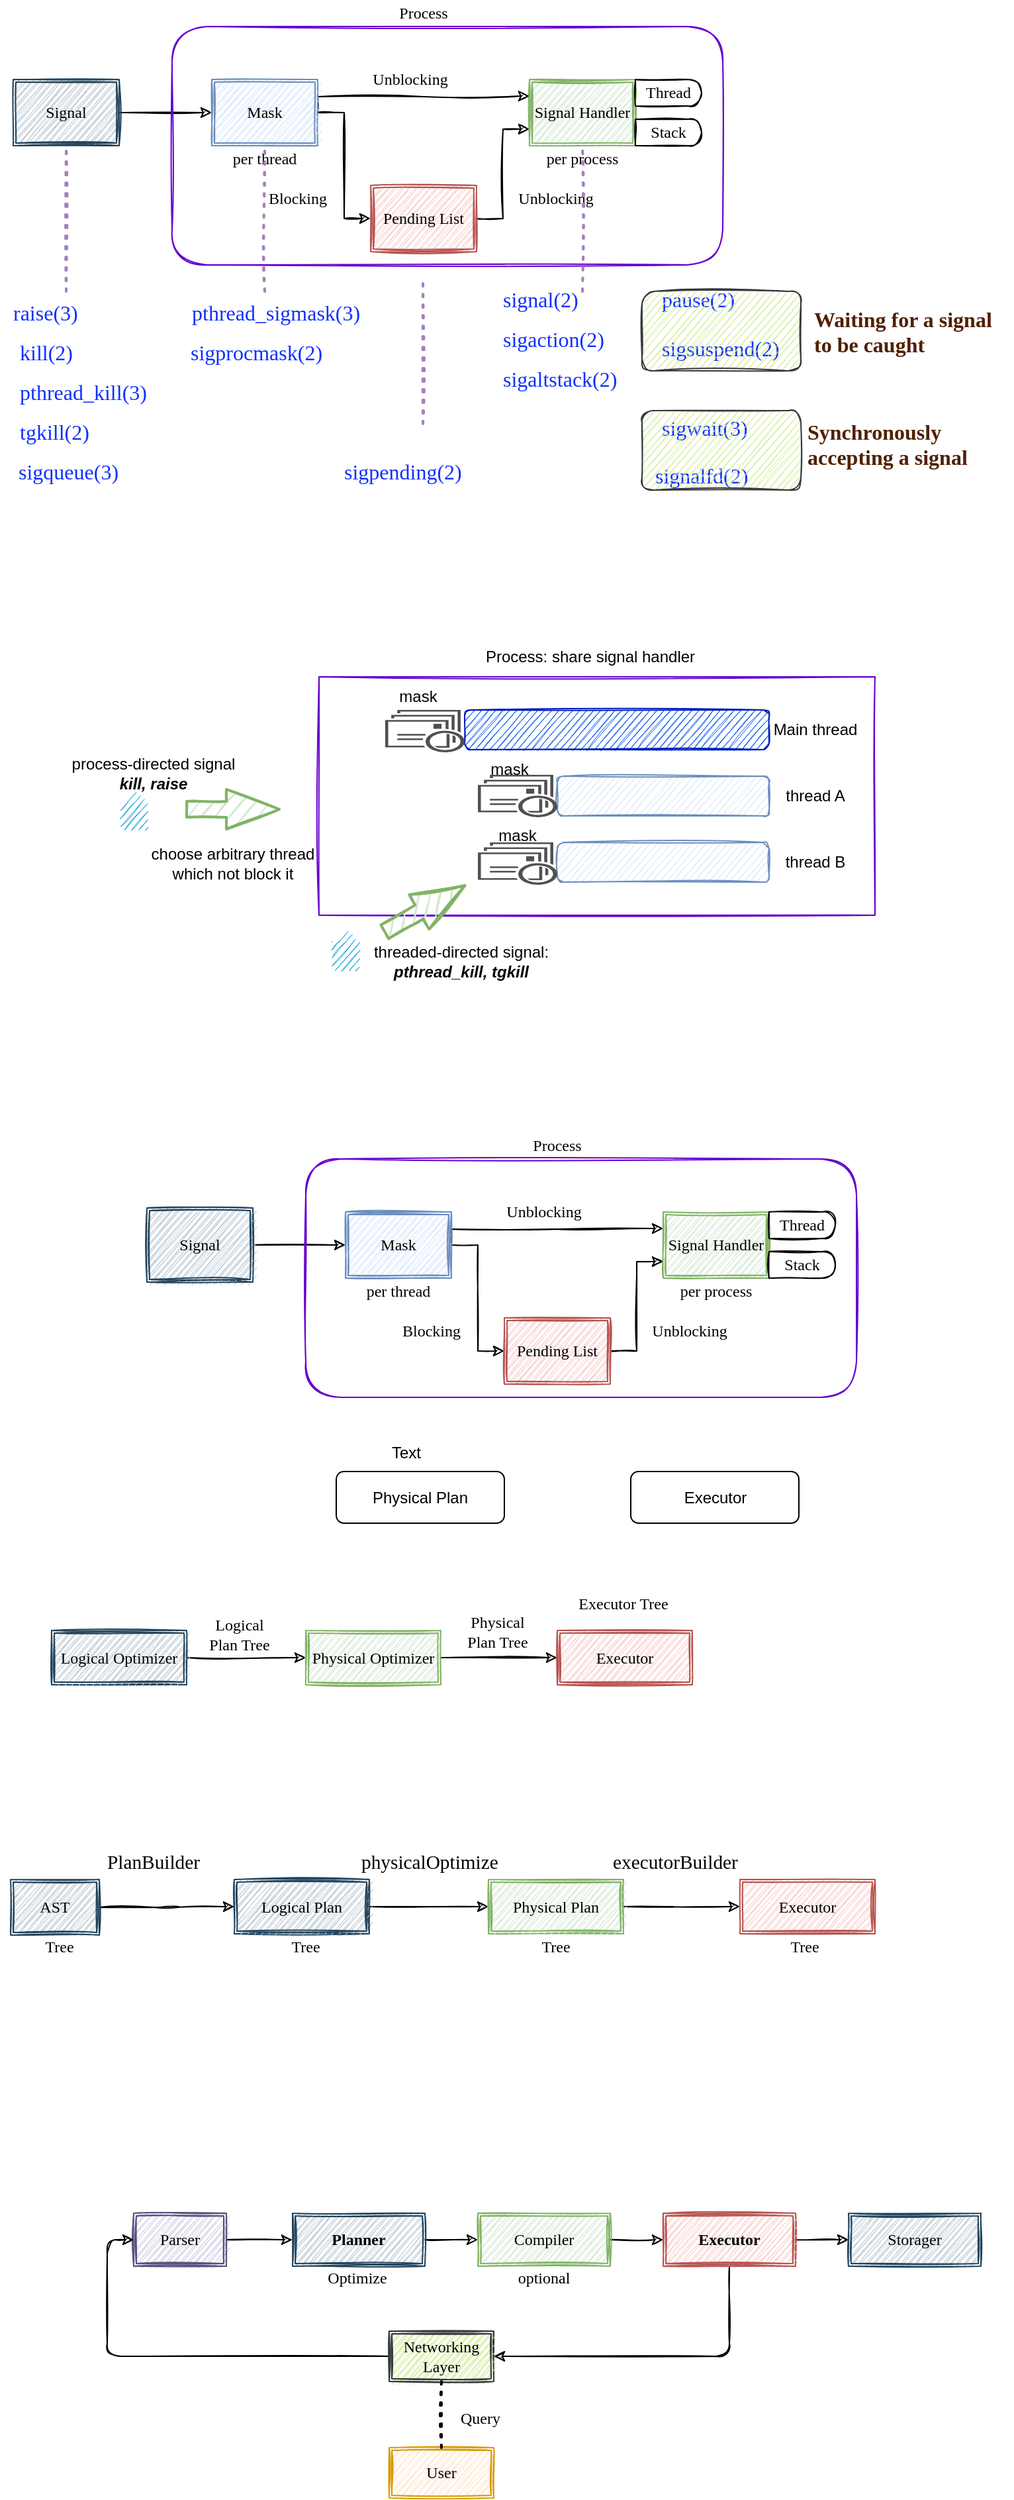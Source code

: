 <mxfile version="20.2.8" type="github">
  <diagram id="zyXJQJYnVBoggkC2p6_N" name="Page-1">
    <mxGraphModel dx="1422" dy="796" grid="0" gridSize="10" guides="1" tooltips="1" connect="1" arrows="1" fold="1" page="1" pageScale="1" pageWidth="827" pageHeight="1169" math="0" shadow="0">
      <root>
        <mxCell id="0" />
        <mxCell id="1" parent="0" />
        <mxCell id="N8hlrI_3hWO4tR8O2XFn-3" value="" style="rounded=0;whiteSpace=wrap;html=1;glass=0;sketch=1;strokeColor=#6600CC;" parent="1" vertex="1">
          <mxGeometry x="270" y="530" width="420" height="180" as="geometry" />
        </mxCell>
        <mxCell id="N8hlrI_3hWO4tR8O2XFn-5" value="" style="rounded=1;whiteSpace=wrap;html=1;glass=0;sketch=1;fillColor=#0050ef;strokeColor=#001DBC;fontColor=#ffffff;" parent="1" vertex="1">
          <mxGeometry x="380" y="555" width="230" height="30" as="geometry" />
        </mxCell>
        <mxCell id="N8hlrI_3hWO4tR8O2XFn-6" value="" style="rounded=1;whiteSpace=wrap;html=1;glass=0;sketch=1;fillColor=#dae8fc;strokeColor=#6c8ebf;" parent="1" vertex="1">
          <mxGeometry x="450" y="605" width="160" height="30" as="geometry" />
        </mxCell>
        <mxCell id="N8hlrI_3hWO4tR8O2XFn-7" value="" style="rounded=1;whiteSpace=wrap;html=1;glass=0;sketch=1;fillColor=#dae8fc;strokeColor=#6c8ebf;" parent="1" vertex="1">
          <mxGeometry x="450" y="655" width="160" height="30" as="geometry" />
        </mxCell>
        <mxCell id="N8hlrI_3hWO4tR8O2XFn-8" value="Process: share signal handler" style="text;html=1;strokeColor=none;fillColor=none;align=center;verticalAlign=middle;whiteSpace=wrap;rounded=0;glass=0;sketch=1;" parent="1" vertex="1">
          <mxGeometry x="390" y="500" width="170" height="30" as="geometry" />
        </mxCell>
        <mxCell id="N8hlrI_3hWO4tR8O2XFn-9" value="Main thread" style="text;html=1;strokeColor=none;fillColor=none;align=center;verticalAlign=middle;whiteSpace=wrap;rounded=0;glass=0;sketch=1;" parent="1" vertex="1">
          <mxGeometry x="610" y="555" width="70" height="30" as="geometry" />
        </mxCell>
        <mxCell id="N8hlrI_3hWO4tR8O2XFn-10" value="thread A" style="text;html=1;strokeColor=none;fillColor=none;align=center;verticalAlign=middle;whiteSpace=wrap;rounded=0;glass=0;sketch=1;" parent="1" vertex="1">
          <mxGeometry x="610" y="605" width="70" height="30" as="geometry" />
        </mxCell>
        <mxCell id="N8hlrI_3hWO4tR8O2XFn-11" value="thread B" style="text;html=1;strokeColor=none;fillColor=none;align=center;verticalAlign=middle;whiteSpace=wrap;rounded=0;glass=0;sketch=1;" parent="1" vertex="1">
          <mxGeometry x="610" y="655" width="70" height="30" as="geometry" />
        </mxCell>
        <mxCell id="N8hlrI_3hWO4tR8O2XFn-15" value="" style="verticalLabelPosition=bottom;verticalAlign=top;html=1;strokeWidth=2;shape=mxgraph.arrows2.arrow;dy=0.6;dx=40;notch=0;rounded=0;glass=0;sketch=1;fillColor=#d5e8d4;strokeColor=#82b366;" parent="1" vertex="1">
          <mxGeometry x="170" y="615" width="70" height="30" as="geometry" />
        </mxCell>
        <mxCell id="N8hlrI_3hWO4tR8O2XFn-16" value="process-directed signal&lt;br&gt;&lt;b&gt;&lt;i&gt;kill, raise&lt;/i&gt;&lt;/b&gt;" style="text;html=1;strokeColor=none;fillColor=none;align=center;verticalAlign=middle;whiteSpace=wrap;rounded=0;glass=0;sketch=1;" parent="1" vertex="1">
          <mxGeometry x="80" y="600" width="130" height="5" as="geometry" />
        </mxCell>
        <mxCell id="N8hlrI_3hWO4tR8O2XFn-17" value="" style="verticalLabelPosition=bottom;verticalAlign=top;html=1;shadow=0;dashed=0;strokeWidth=1;shape=mxgraph.android.text_insertion_point;rounded=0;glass=0;sketch=1;" parent="1" vertex="1">
          <mxGeometry x="120" y="615" width="20" height="30" as="geometry" />
        </mxCell>
        <mxCell id="N8hlrI_3hWO4tR8O2XFn-19" value="" style="sketch=0;pointerEvents=1;shadow=0;dashed=0;html=1;strokeColor=none;fillColor=#505050;labelPosition=center;verticalLabelPosition=bottom;verticalAlign=top;outlineConnect=0;align=center;shape=mxgraph.office.communications.queue_viewer;rounded=0;glass=0;" parent="1" vertex="1">
          <mxGeometry x="320" y="555" width="60" height="32" as="geometry" />
        </mxCell>
        <mxCell id="N8hlrI_3hWO4tR8O2XFn-20" value="" style="sketch=0;pointerEvents=1;shadow=0;dashed=0;html=1;strokeColor=none;fillColor=#505050;labelPosition=center;verticalLabelPosition=bottom;verticalAlign=top;outlineConnect=0;align=center;shape=mxgraph.office.communications.queue_viewer;rounded=0;glass=0;" parent="1" vertex="1">
          <mxGeometry x="390" y="604" width="60" height="32" as="geometry" />
        </mxCell>
        <mxCell id="N8hlrI_3hWO4tR8O2XFn-21" value="" style="sketch=0;pointerEvents=1;shadow=0;dashed=0;html=1;strokeColor=none;fillColor=#505050;labelPosition=center;verticalLabelPosition=bottom;verticalAlign=top;outlineConnect=0;align=center;shape=mxgraph.office.communications.queue_viewer;rounded=0;glass=0;" parent="1" vertex="1">
          <mxGeometry x="390" y="655" width="60" height="32" as="geometry" />
        </mxCell>
        <mxCell id="N8hlrI_3hWO4tR8O2XFn-22" value="mask" style="text;html=1;strokeColor=none;fillColor=none;align=center;verticalAlign=middle;whiteSpace=wrap;rounded=0;glass=0;sketch=1;" parent="1" vertex="1">
          <mxGeometry x="315" y="530" width="60" height="30" as="geometry" />
        </mxCell>
        <mxCell id="N8hlrI_3hWO4tR8O2XFn-23" value="" style="verticalLabelPosition=bottom;verticalAlign=top;html=1;shadow=0;dashed=0;strokeWidth=1;shape=mxgraph.android.text_insertion_point;rounded=0;glass=0;sketch=1;" parent="1" vertex="1">
          <mxGeometry x="280" y="720" width="20" height="30" as="geometry" />
        </mxCell>
        <mxCell id="N8hlrI_3hWO4tR8O2XFn-24" value="" style="verticalLabelPosition=bottom;verticalAlign=top;html=1;strokeWidth=2;shape=mxgraph.arrows2.arrow;dy=0.6;dx=40;notch=0;rounded=0;glass=0;sketch=1;rotation=-30;fillColor=#d5e8d4;strokeColor=#82b366;" parent="1" vertex="1">
          <mxGeometry x="315" y="690" width="70" height="30" as="geometry" />
        </mxCell>
        <mxCell id="N8hlrI_3hWO4tR8O2XFn-25" value="threaded-directed signal: &lt;b&gt;&lt;i&gt;pthread_kill, tgkill&lt;/i&gt;&lt;/b&gt;" style="text;html=1;strokeColor=none;fillColor=none;align=center;verticalAlign=middle;whiteSpace=wrap;rounded=0;glass=0;sketch=1;" parent="1" vertex="1">
          <mxGeometry x="300" y="740" width="155" height="10" as="geometry" />
        </mxCell>
        <mxCell id="N8hlrI_3hWO4tR8O2XFn-26" value="choose arbitrary thread which not block it" style="text;html=1;strokeColor=none;fillColor=none;align=center;verticalAlign=middle;whiteSpace=wrap;rounded=0;glass=0;sketch=1;" parent="1" vertex="1">
          <mxGeometry x="130" y="668.5" width="150" height="5" as="geometry" />
        </mxCell>
        <mxCell id="N8hlrI_3hWO4tR8O2XFn-35" style="edgeStyle=orthogonalEdgeStyle;rounded=0;orthogonalLoop=1;jettySize=auto;html=1;exitX=1;exitY=0.5;exitDx=0;exitDy=0;entryX=0;entryY=0.5;entryDx=0;entryDy=0;sketch=1;fontFamily=Comic Sans MS;" parent="1" source="N8hlrI_3hWO4tR8O2XFn-29" target="N8hlrI_3hWO4tR8O2XFn-31" edge="1">
          <mxGeometry relative="1" as="geometry" />
        </mxCell>
        <mxCell id="N8hlrI_3hWO4tR8O2XFn-29" value="&lt;font&gt;Signal&lt;/font&gt;" style="shape=ext;double=1;rounded=0;whiteSpace=wrap;html=1;glass=0;sketch=1;fontFamily=Comic Sans MS;fillColor=#bac8d3;strokeColor=#23445d;" parent="1" vertex="1">
          <mxGeometry x="39" y="79" width="80" height="50" as="geometry" />
        </mxCell>
        <mxCell id="N8hlrI_3hWO4tR8O2XFn-30" value="Signal Handler" style="shape=ext;double=1;rounded=0;whiteSpace=wrap;html=1;glass=0;sketch=1;fillColor=#d5e8d4;strokeColor=#82b366;fontFamily=Comic Sans MS;" parent="1" vertex="1">
          <mxGeometry x="429" y="79" width="80" height="50" as="geometry" />
        </mxCell>
        <mxCell id="N8hlrI_3hWO4tR8O2XFn-36" style="edgeStyle=orthogonalEdgeStyle;rounded=0;orthogonalLoop=1;jettySize=auto;html=1;exitX=1;exitY=0.5;exitDx=0;exitDy=0;entryX=0;entryY=0.5;entryDx=0;entryDy=0;sketch=1;fontFamily=Comic Sans MS;" parent="1" source="N8hlrI_3hWO4tR8O2XFn-31" target="N8hlrI_3hWO4tR8O2XFn-32" edge="1">
          <mxGeometry relative="1" as="geometry" />
        </mxCell>
        <mxCell id="N8hlrI_3hWO4tR8O2XFn-38" style="edgeStyle=orthogonalEdgeStyle;rounded=0;orthogonalLoop=1;jettySize=auto;html=1;exitX=1;exitY=0.5;exitDx=0;exitDy=0;entryX=0;entryY=0.25;entryDx=0;entryDy=0;sketch=1;fontFamily=Comic Sans MS;" parent="1" source="N8hlrI_3hWO4tR8O2XFn-31" target="N8hlrI_3hWO4tR8O2XFn-30" edge="1">
          <mxGeometry relative="1" as="geometry">
            <Array as="points">
              <mxPoint x="269" y="92" />
              <mxPoint x="349" y="92" />
            </Array>
          </mxGeometry>
        </mxCell>
        <mxCell id="N8hlrI_3hWO4tR8O2XFn-31" value="Mask" style="shape=ext;double=1;rounded=0;whiteSpace=wrap;html=1;glass=0;sketch=1;fillColor=#dae8fc;strokeColor=#6c8ebf;fontFamily=Comic Sans MS;" parent="1" vertex="1">
          <mxGeometry x="189" y="79" width="80" height="50" as="geometry" />
        </mxCell>
        <mxCell id="N8hlrI_3hWO4tR8O2XFn-37" style="edgeStyle=orthogonalEdgeStyle;rounded=0;orthogonalLoop=1;jettySize=auto;html=1;exitX=1;exitY=0.5;exitDx=0;exitDy=0;entryX=0;entryY=0.75;entryDx=0;entryDy=0;sketch=1;fontFamily=Comic Sans MS;" parent="1" source="N8hlrI_3hWO4tR8O2XFn-32" target="N8hlrI_3hWO4tR8O2XFn-30" edge="1">
          <mxGeometry relative="1" as="geometry" />
        </mxCell>
        <mxCell id="N8hlrI_3hWO4tR8O2XFn-32" value="Pending List" style="shape=ext;double=1;rounded=0;whiteSpace=wrap;html=1;glass=0;sketch=1;fillColor=#f8cecc;strokeColor=#b85450;fontFamily=Comic Sans MS;" parent="1" vertex="1">
          <mxGeometry x="309" y="159" width="80" height="50" as="geometry" />
        </mxCell>
        <mxCell id="N8hlrI_3hWO4tR8O2XFn-33" value="Thread" style="shape=delay;whiteSpace=wrap;html=1;rounded=0;glass=0;sketch=1;fontFamily=Comic Sans MS;" parent="1" vertex="1">
          <mxGeometry x="509" y="79" width="50" height="20" as="geometry" />
        </mxCell>
        <mxCell id="N8hlrI_3hWO4tR8O2XFn-34" value="Stack" style="shape=delay;whiteSpace=wrap;html=1;rounded=0;glass=0;sketch=1;fontFamily=Comic Sans MS;" parent="1" vertex="1">
          <mxGeometry x="509" y="109" width="50" height="20" as="geometry" />
        </mxCell>
        <UserObject label="per thread" placeholders="1" name="Variable" id="N8hlrI_3hWO4tR8O2XFn-40">
          <mxCell style="text;html=1;strokeColor=none;fillColor=none;align=center;verticalAlign=middle;whiteSpace=wrap;overflow=hidden;rounded=0;glass=0;sketch=1;fontFamily=Comic Sans MS;" parent="1" vertex="1">
            <mxGeometry x="189" y="129" width="80" height="20" as="geometry" />
          </mxCell>
        </UserObject>
        <UserObject label="per process" placeholders="1" name="Variable" id="N8hlrI_3hWO4tR8O2XFn-41">
          <mxCell style="text;html=1;strokeColor=none;fillColor=none;align=center;verticalAlign=middle;whiteSpace=wrap;overflow=hidden;rounded=0;glass=0;sketch=1;fontFamily=Comic Sans MS;" parent="1" vertex="1">
            <mxGeometry x="429" y="129" width="80" height="20" as="geometry" />
          </mxCell>
        </UserObject>
        <mxCell id="N8hlrI_3hWO4tR8O2XFn-43" value="mask" style="text;html=1;strokeColor=none;fillColor=none;align=center;verticalAlign=middle;whiteSpace=wrap;rounded=0;glass=0;sketch=1;" parent="1" vertex="1">
          <mxGeometry x="384" y="585" width="60" height="30" as="geometry" />
        </mxCell>
        <mxCell id="N8hlrI_3hWO4tR8O2XFn-44" value="mask" style="text;html=1;strokeColor=none;fillColor=none;align=center;verticalAlign=middle;whiteSpace=wrap;rounded=0;glass=0;sketch=1;" parent="1" vertex="1">
          <mxGeometry x="390" y="635" width="60" height="30" as="geometry" />
        </mxCell>
        <mxCell id="N8hlrI_3hWO4tR8O2XFn-48" value="" style="rounded=1;whiteSpace=wrap;html=1;glass=0;sketch=1;fillColor=none;strokeColor=#6600CC;fontFamily=Comic Sans MS;" parent="1" vertex="1">
          <mxGeometry x="159" y="39" width="416" height="180" as="geometry" />
        </mxCell>
        <UserObject label="Unblocking" placeholders="1" name="Variable" id="N8hlrI_3hWO4tR8O2XFn-45">
          <mxCell style="text;html=1;strokeColor=none;fillColor=none;align=center;verticalAlign=middle;whiteSpace=wrap;overflow=hidden;rounded=0;glass=0;sketch=1;fontFamily=Comic Sans MS;" parent="1" vertex="1">
            <mxGeometry x="299" y="69" width="80" height="20" as="geometry" />
          </mxCell>
        </UserObject>
        <UserObject label="Unblocking" placeholders="1" name="Variable" id="N8hlrI_3hWO4tR8O2XFn-46">
          <mxCell style="text;html=1;strokeColor=none;fillColor=none;align=center;verticalAlign=middle;whiteSpace=wrap;overflow=hidden;rounded=0;glass=0;sketch=1;fontFamily=Comic Sans MS;" parent="1" vertex="1">
            <mxGeometry x="409" y="159" width="80" height="20" as="geometry" />
          </mxCell>
        </UserObject>
        <UserObject label="Blocking" placeholders="1" name="Variable" id="N8hlrI_3hWO4tR8O2XFn-47">
          <mxCell style="text;html=1;strokeColor=none;fillColor=none;align=center;verticalAlign=middle;whiteSpace=wrap;overflow=hidden;rounded=0;glass=0;sketch=1;fontFamily=Comic Sans MS;" parent="1" vertex="1">
            <mxGeometry x="214" y="159" width="80" height="20" as="geometry" />
          </mxCell>
        </UserObject>
        <UserObject label="Process" placeholders="1" name="Variable" id="N8hlrI_3hWO4tR8O2XFn-50">
          <mxCell style="text;html=1;strokeColor=none;fillColor=none;align=center;verticalAlign=middle;whiteSpace=wrap;overflow=hidden;rounded=0;glass=0;sketch=1;fontFamily=Comic Sans MS;" parent="1" vertex="1">
            <mxGeometry x="309" y="19" width="80" height="20" as="geometry" />
          </mxCell>
        </UserObject>
        <mxCell id="N8hlrI_3hWO4tR8O2XFn-87" value="&lt;div style=&quot;margin-left: 8px; color: rgb(24, 24, 24); font-size: 16px; font-style: normal; font-weight: 400; letter-spacing: normal; text-indent: 0px; text-transform: none; word-spacing: 0px;&quot;&gt;&lt;a href=&quot;https://man7.org/linux/man-pages/man3/raise.3.html&quot; style=&quot;color: rgb(16 , 48 , 255) ; text-decoration: none&quot;&gt;raise(3)&lt;/a&gt;&lt;/div&gt;" style="text;whiteSpace=wrap;html=1;fontFamily=Comic Sans MS;" parent="1" vertex="1">
          <mxGeometry x="29" y="239" width="100" height="60" as="geometry" />
        </mxCell>
        <mxCell id="N8hlrI_3hWO4tR8O2XFn-88" value="&lt;div style=&quot;margin-left: 8px; color: rgb(24, 24, 24); font-size: 16px; font-style: normal; font-weight: 400; letter-spacing: normal; text-indent: 0px; text-transform: none; word-spacing: 0px;&quot;&gt;&lt;a href=&quot;https://man7.org/linux/man-pages/man2/kill.2.html&quot; style=&quot;color: rgb(16 , 48 , 255) ; text-decoration: none&quot;&gt;kill(2)&lt;/a&gt;&lt;/div&gt;" style="text;whiteSpace=wrap;html=1;fontFamily=Comic Sans MS;" parent="1" vertex="1">
          <mxGeometry x="34" y="269" width="100" height="60" as="geometry" />
        </mxCell>
        <mxCell id="N8hlrI_3hWO4tR8O2XFn-89" value="&lt;div style=&quot;margin-left: 8px; color: rgb(24, 24, 24); font-size: 16px; font-style: normal; font-weight: 400; letter-spacing: normal; text-indent: 0px; text-transform: none; word-spacing: 0px;&quot;&gt; &lt;a href=&quot;https://man7.org/linux/man-pages/man3/pthread_kill.3.html&quot; style=&quot;color: rgb(16 , 48 , 255) ; text-decoration: none&quot;&gt;pthread_kill(3)&lt;/a&gt;&lt;/div&gt;" style="text;whiteSpace=wrap;html=1;fontFamily=Comic Sans MS;" parent="1" vertex="1">
          <mxGeometry x="34" y="299" width="170" height="60" as="geometry" />
        </mxCell>
        <mxCell id="N8hlrI_3hWO4tR8O2XFn-90" value="&lt;div style=&quot;margin-left: 8px; color: rgb(24, 24, 24); font-size: 16px; font-style: normal; font-weight: 400; letter-spacing: normal; text-indent: 0px; text-transform: none; word-spacing: 0px;&quot;&gt;&lt;a href=&quot;https://man7.org/linux/man-pages/man3/sigqueue.3.html&quot; style=&quot;color: rgb(16 , 48 , 255) ; text-decoration: none&quot;&gt;sigqueue(3)&lt;/a&gt;&lt;/div&gt;" style="text;whiteSpace=wrap;html=1;fontFamily=Comic Sans MS;" parent="1" vertex="1">
          <mxGeometry x="33" y="359" width="130" height="60" as="geometry" />
        </mxCell>
        <mxCell id="N8hlrI_3hWO4tR8O2XFn-91" value="&lt;div style=&quot;margin-left: 8px; color: rgb(24, 24, 24); font-size: 16px; font-style: normal; font-weight: 400; letter-spacing: normal; text-indent: 0px; text-transform: none; word-spacing: 0px;&quot;&gt;&lt;a href=&quot;https://man7.org/linux/man-pages/man2/tgkill.2.html&quot; style=&quot;color: rgb(16 , 48 , 255) ; text-decoration: none&quot;&gt;tgkill(2)&lt;/a&gt;&lt;/div&gt;" style="text;whiteSpace=wrap;html=1;fontFamily=Comic Sans MS;" parent="1" vertex="1">
          <mxGeometry x="34" y="329" width="110" height="60" as="geometry" />
        </mxCell>
        <mxCell id="N8hlrI_3hWO4tR8O2XFn-92" value="&lt;div style=&quot;margin-left: 8px; color: rgb(24, 24, 24); font-size: 16px; font-style: normal; font-weight: 400; letter-spacing: normal; text-indent: 0px; text-transform: none; word-spacing: 0px;&quot;&gt; &lt;a href=&quot;https://man7.org/linux/man-pages/man3/pthread_sigmask.3.html&quot; style=&quot;color: rgb(16 , 48 , 255) ; text-decoration: none&quot;&gt;pthread_sigmask(3)&lt;/a&gt;&lt;/div&gt;" style="text;whiteSpace=wrap;html=1;fontFamily=Comic Sans MS;" parent="1" vertex="1">
          <mxGeometry x="164" y="239" width="200" height="60" as="geometry" />
        </mxCell>
        <mxCell id="N8hlrI_3hWO4tR8O2XFn-93" value="&lt;div style=&quot;margin-left: 8px; color: rgb(24, 24, 24); font-size: 16px; font-style: normal; font-weight: 400; letter-spacing: normal; text-indent: 0px; text-transform: none; word-spacing: 0px;&quot;&gt;&lt;a href=&quot;https://man7.org/linux/man-pages/man2/sigprocmask.2.html&quot; style=&quot;color: rgb(16 , 48 , 255) ; text-decoration: none&quot;&gt;sigprocmask(2)&lt;/a&gt;&lt;/div&gt;" style="text;whiteSpace=wrap;html=1;fontFamily=Comic Sans MS;" parent="1" vertex="1">
          <mxGeometry x="163" y="269" width="160" height="60" as="geometry" />
        </mxCell>
        <mxCell id="N8hlrI_3hWO4tR8O2XFn-94" value="&lt;div style=&quot;margin-left: 8px; color: rgb(24, 24, 24); font-size: 16px; font-style: normal; font-weight: 400; letter-spacing: normal; text-indent: 0px; text-transform: none; word-spacing: 0px;&quot;&gt;&lt;a href=&quot;https://man7.org/linux/man-pages/man2/sigpending.2.html&quot; style=&quot;color: rgb(16 , 48 , 255) ; text-decoration: none&quot;&gt;sigpending(2)&lt;/a&gt;&lt;/div&gt;" style="text;whiteSpace=wrap;html=1;fontFamily=Comic Sans MS;" parent="1" vertex="1">
          <mxGeometry x="279" y="359" width="150" height="60" as="geometry" />
        </mxCell>
        <mxCell id="N8hlrI_3hWO4tR8O2XFn-95" value="&lt;div style=&quot;margin-left: 8px; color: rgb(24, 24, 24); font-size: 16px; font-style: normal; font-weight: 400; letter-spacing: normal; text-indent: 0px; text-transform: none; word-spacing: 0px;&quot;&gt;&lt;a href=&quot;https://man7.org/linux/man-pages/man2/sigaltstack.2.html&quot; style=&quot;color: rgb(16 , 48 , 255) ; text-decoration: none&quot;&gt;sigaltstack(2)&lt;/a&gt;&lt;/div&gt;" style="text;whiteSpace=wrap;html=1;fontFamily=Comic Sans MS;" parent="1" vertex="1">
          <mxGeometry x="399" y="289" width="160" height="60" as="geometry" />
        </mxCell>
        <mxCell id="N8hlrI_3hWO4tR8O2XFn-96" value="&lt;div style=&quot;margin-left: 8px; color: rgb(24, 24, 24); font-size: 16px; font-style: normal; font-weight: 400; letter-spacing: normal; text-indent: 0px; text-transform: none; word-spacing: 0px;&quot;&gt;&lt;a href=&quot;https://man7.org/linux/man-pages/man2/sigaction.2.html&quot; style=&quot;color: rgb(16 , 48 , 255) ; text-decoration: none&quot;&gt;sigaction(2)&lt;/a&gt;&lt;/div&gt;" style="text;whiteSpace=wrap;html=1;fontFamily=Comic Sans MS;" parent="1" vertex="1">
          <mxGeometry x="399" y="259" width="140" height="60" as="geometry" />
        </mxCell>
        <mxCell id="N8hlrI_3hWO4tR8O2XFn-97" value="&lt;div style=&quot;margin-left: 8px; color: rgb(24, 24, 24); font-size: 16px; font-style: normal; font-weight: 400; letter-spacing: normal; text-indent: 0px; text-transform: none; word-spacing: 0px;&quot;&gt;&lt;a href=&quot;https://man7.org/linux/man-pages/man2/signal.2.html&quot; style=&quot;color: rgb(16 , 48 , 255) ; text-decoration: none&quot;&gt;signal(2)&lt;/a&gt;&lt;/div&gt;" style="text;whiteSpace=wrap;html=1;fontFamily=Comic Sans MS;" parent="1" vertex="1">
          <mxGeometry x="399" y="229" width="110" height="60" as="geometry" />
        </mxCell>
        <mxCell id="N8hlrI_3hWO4tR8O2XFn-100" value="&lt;div style=&quot;margin-left: 8px; color: rgb(24, 24, 24); font-size: 16px; font-style: normal; font-weight: 400; letter-spacing: normal; text-indent: 0px; text-transform: none; word-spacing: 0px;&quot;&gt;&lt;a href=&quot;https://man7.org/linux/man-pages/man2/pause.2.html&quot; style=&quot;color: rgb(16 , 48 , 255) ; text-decoration: none&quot;&gt;pause(2)&lt;/a&gt;&lt;/div&gt;" style="text;whiteSpace=wrap;html=1;fontFamily=Comic Sans MS;align=left;" parent="1" vertex="1">
          <mxGeometry x="519" y="229" width="100" height="60" as="geometry" />
        </mxCell>
        <mxCell id="N8hlrI_3hWO4tR8O2XFn-101" value="&lt;div style=&quot;margin-left: 8px; color: rgb(24, 24, 24); font-size: 16px; font-style: normal; font-weight: 400; letter-spacing: normal; text-indent: 0px; text-transform: none; word-spacing: 0px;&quot;&gt;&lt;a href=&quot;https://man7.org/linux/man-pages/man2/sigsuspend.2.html&quot; style=&quot;color: rgb(16 , 48 , 255) ; text-decoration: none&quot;&gt;sigsuspend(2)&lt;/a&gt;&lt;/div&gt;" style="text;whiteSpace=wrap;html=1;fontFamily=Comic Sans MS;align=left;" parent="1" vertex="1">
          <mxGeometry x="519" y="266" width="150" height="60" as="geometry" />
        </mxCell>
        <mxCell id="N8hlrI_3hWO4tR8O2XFn-102" value="&lt;div style=&quot;margin-left: 8px; color: rgb(24, 24, 24); font-size: 16px; font-style: normal; font-weight: 400; letter-spacing: normal; text-indent: 0px; text-transform: none; word-spacing: 0px;&quot;&gt;&lt;a href=&quot;https://man7.org/linux/man-pages/man3/sigwait.3.html&quot; style=&quot;color: rgb(16 , 48 , 255) ; text-decoration: none&quot;&gt;sigwait(3)&lt;/a&gt;&lt;/div&gt;" style="text;whiteSpace=wrap;html=1;fontFamily=Comic Sans MS;align=left;" parent="1" vertex="1">
          <mxGeometry x="519" y="326" width="120" height="60" as="geometry" />
        </mxCell>
        <mxCell id="N8hlrI_3hWO4tR8O2XFn-103" value="&lt;div style=&quot;margin-left: 8px; color: rgb(24, 24, 24); font-size: 16px; font-style: normal; font-weight: 400; letter-spacing: normal; text-indent: 0px; text-transform: none; word-spacing: 0px;&quot;&gt;&lt;a href=&quot;https://man7.org/linux/man-pages/man2/signalfd.2.html&quot; style=&quot;color: rgb(16 , 48 , 255) ; text-decoration: none&quot;&gt;signalfd(2)&lt;/a&gt;&lt;/div&gt;" style="text;whiteSpace=wrap;html=1;fontFamily=Comic Sans MS;align=left;" parent="1" vertex="1">
          <mxGeometry x="514" y="362" width="130" height="60" as="geometry" />
        </mxCell>
        <mxCell id="N8hlrI_3hWO4tR8O2XFn-104" value="" style="rounded=1;whiteSpace=wrap;html=1;glass=0;sketch=1;fontFamily=Comic Sans MS;strokeColor=#36393d;fillColor=#cdeb8b;shadow=0;" parent="1" vertex="1">
          <mxGeometry x="514" y="329" width="120" height="60" as="geometry" />
        </mxCell>
        <mxCell id="N8hlrI_3hWO4tR8O2XFn-105" value="&lt;div style=&quot;margin-left: 8px; color: rgb(24, 24, 24); font-size: 16px; font-style: normal; font-weight: 400; letter-spacing: normal; text-indent: 0px; text-transform: none; word-spacing: 0px;&quot;&gt; &lt;b style=&quot;color: rgb(80 , 32 , 0)&quot;&gt;Synchronously accepting a signal&lt;/b&gt;&lt;/div&gt;" style="text;whiteSpace=wrap;html=1;fontFamily=Comic Sans MS;" parent="1" vertex="1">
          <mxGeometry x="629" y="329" width="160" height="33" as="geometry" />
        </mxCell>
        <mxCell id="N8hlrI_3hWO4tR8O2XFn-106" value="" style="rounded=1;whiteSpace=wrap;html=1;glass=0;sketch=1;fontFamily=Comic Sans MS;strokeColor=#36393d;fillColor=#cdeb8b;shadow=0;" parent="1" vertex="1">
          <mxGeometry x="514" y="239" width="120" height="60" as="geometry" />
        </mxCell>
        <mxCell id="N8hlrI_3hWO4tR8O2XFn-107" value="&lt;div style=&quot;margin-left: 8px; color: rgb(24, 24, 24); font-size: 16px; font-style: normal; font-weight: 400; letter-spacing: normal; text-indent: 0px; text-transform: none; word-spacing: 0px;&quot;&gt;&lt;b style=&quot;color: rgb(80 , 32 , 0)&quot;&gt;Waiting for a signal to be caught&lt;/b&gt;&lt;/div&gt;" style="text;whiteSpace=wrap;html=1;fontFamily=Comic Sans MS;" parent="1" vertex="1">
          <mxGeometry x="634" y="244" width="160" height="50" as="geometry" />
        </mxCell>
        <mxCell id="N8hlrI_3hWO4tR8O2XFn-108" style="edgeStyle=orthogonalEdgeStyle;rounded=0;sketch=1;orthogonalLoop=1;jettySize=auto;html=1;exitX=0.5;exitY=1;exitDx=0;exitDy=0;fontFamily=Comic Sans MS;" parent="1" source="N8hlrI_3hWO4tR8O2XFn-105" target="N8hlrI_3hWO4tR8O2XFn-105" edge="1">
          <mxGeometry relative="1" as="geometry" />
        </mxCell>
        <mxCell id="N8hlrI_3hWO4tR8O2XFn-109" value="" style="endArrow=none;dashed=1;html=1;dashPattern=1 3;strokeWidth=2;rounded=0;sketch=1;fontFamily=Comic Sans MS;entryX=0.5;entryY=1;entryDx=0;entryDy=0;exitX=0.5;exitY=0;exitDx=0;exitDy=0;fontColor=#0000FF;fillColor=#ffff88;strokeColor=#A680B8;" parent="1" source="N8hlrI_3hWO4tR8O2XFn-87" target="N8hlrI_3hWO4tR8O2XFn-29" edge="1">
          <mxGeometry width="50" height="50" relative="1" as="geometry">
            <mxPoint x="-11" y="259" as="sourcePoint" />
            <mxPoint x="39" y="209" as="targetPoint" />
          </mxGeometry>
        </mxCell>
        <mxCell id="N8hlrI_3hWO4tR8O2XFn-110" value="" style="endArrow=none;dashed=1;html=1;dashPattern=1 3;strokeWidth=2;rounded=0;sketch=1;fontFamily=Comic Sans MS;entryX=0.5;entryY=1;entryDx=0;entryDy=0;exitX=0.5;exitY=0;exitDx=0;exitDy=0;strokeColor=#A680B8;fontColor=#0000FF;fillColor=#ffff88;" parent="1" edge="1">
          <mxGeometry width="50" height="50" relative="1" as="geometry">
            <mxPoint x="229" y="239" as="sourcePoint" />
            <mxPoint x="229" y="129" as="targetPoint" />
          </mxGeometry>
        </mxCell>
        <mxCell id="N8hlrI_3hWO4tR8O2XFn-111" value="" style="endArrow=none;dashed=1;html=1;dashPattern=1 3;strokeWidth=2;rounded=0;sketch=1;fontFamily=Comic Sans MS;entryX=0.5;entryY=1;entryDx=0;entryDy=0;exitX=0.5;exitY=0;exitDx=0;exitDy=0;strokeColor=#A680B8;fontColor=#0000FF;fillColor=#ffff88;" parent="1" edge="1">
          <mxGeometry width="50" height="50" relative="1" as="geometry">
            <mxPoint x="348.5" y="339" as="sourcePoint" />
            <mxPoint x="348.5" y="229" as="targetPoint" />
          </mxGeometry>
        </mxCell>
        <mxCell id="N8hlrI_3hWO4tR8O2XFn-112" value="" style="endArrow=none;dashed=1;html=1;dashPattern=1 3;strokeWidth=2;rounded=0;sketch=1;fontFamily=Comic Sans MS;entryX=0.5;entryY=1;entryDx=0;entryDy=0;exitX=0.5;exitY=0;exitDx=0;exitDy=0;strokeColor=#A680B8;fontColor=#0000FF;fillColor=#ffff88;" parent="1" edge="1">
          <mxGeometry width="50" height="50" relative="1" as="geometry">
            <mxPoint x="469" y="239" as="sourcePoint" />
            <mxPoint x="469" y="129" as="targetPoint" />
          </mxGeometry>
        </mxCell>
        <mxCell id="0nDTwUh8IDCDTMbu1GWb-1" style="edgeStyle=orthogonalEdgeStyle;rounded=0;orthogonalLoop=1;jettySize=auto;html=1;exitX=1;exitY=0.5;exitDx=0;exitDy=0;entryX=0;entryY=0.5;entryDx=0;entryDy=0;sketch=1;fontFamily=Comic Sans MS;" parent="1" source="0nDTwUh8IDCDTMbu1GWb-2" target="0nDTwUh8IDCDTMbu1GWb-6" edge="1">
          <mxGeometry relative="1" as="geometry" />
        </mxCell>
        <mxCell id="0nDTwUh8IDCDTMbu1GWb-2" value="&lt;font&gt;Signal&lt;/font&gt;" style="shape=ext;double=1;rounded=0;whiteSpace=wrap;html=1;glass=0;sketch=1;fontFamily=Comic Sans MS;fillColor=#bac8d3;strokeColor=#23445d;" parent="1" vertex="1">
          <mxGeometry x="140" y="931" width="80" height="56" as="geometry" />
        </mxCell>
        <mxCell id="0nDTwUh8IDCDTMbu1GWb-3" value="Signal Handler" style="shape=ext;double=1;rounded=0;whiteSpace=wrap;html=1;glass=0;sketch=1;fillColor=#d5e8d4;strokeColor=#82b366;fontFamily=Comic Sans MS;" parent="1" vertex="1">
          <mxGeometry x="530" y="934" width="80" height="50" as="geometry" />
        </mxCell>
        <mxCell id="0nDTwUh8IDCDTMbu1GWb-4" style="edgeStyle=orthogonalEdgeStyle;rounded=0;orthogonalLoop=1;jettySize=auto;html=1;exitX=1;exitY=0.5;exitDx=0;exitDy=0;entryX=0;entryY=0.5;entryDx=0;entryDy=0;sketch=1;fontFamily=Comic Sans MS;" parent="1" source="0nDTwUh8IDCDTMbu1GWb-6" target="0nDTwUh8IDCDTMbu1GWb-8" edge="1">
          <mxGeometry relative="1" as="geometry" />
        </mxCell>
        <mxCell id="0nDTwUh8IDCDTMbu1GWb-5" style="edgeStyle=orthogonalEdgeStyle;rounded=0;orthogonalLoop=1;jettySize=auto;html=1;exitX=1;exitY=0.5;exitDx=0;exitDy=0;entryX=0;entryY=0.25;entryDx=0;entryDy=0;sketch=1;fontFamily=Comic Sans MS;" parent="1" source="0nDTwUh8IDCDTMbu1GWb-6" target="0nDTwUh8IDCDTMbu1GWb-3" edge="1">
          <mxGeometry relative="1" as="geometry">
            <Array as="points">
              <mxPoint x="370" y="947" />
              <mxPoint x="450" y="947" />
            </Array>
          </mxGeometry>
        </mxCell>
        <mxCell id="0nDTwUh8IDCDTMbu1GWb-6" value="Mask" style="shape=ext;double=1;rounded=0;whiteSpace=wrap;html=1;glass=0;sketch=1;fillColor=#dae8fc;strokeColor=#6c8ebf;fontFamily=Comic Sans MS;" parent="1" vertex="1">
          <mxGeometry x="290" y="934" width="80" height="50" as="geometry" />
        </mxCell>
        <mxCell id="0nDTwUh8IDCDTMbu1GWb-7" style="edgeStyle=orthogonalEdgeStyle;rounded=0;orthogonalLoop=1;jettySize=auto;html=1;exitX=1;exitY=0.5;exitDx=0;exitDy=0;entryX=0;entryY=0.75;entryDx=0;entryDy=0;sketch=1;fontFamily=Comic Sans MS;" parent="1" source="0nDTwUh8IDCDTMbu1GWb-8" target="0nDTwUh8IDCDTMbu1GWb-3" edge="1">
          <mxGeometry relative="1" as="geometry" />
        </mxCell>
        <mxCell id="0nDTwUh8IDCDTMbu1GWb-8" value="Pending List" style="shape=ext;double=1;rounded=0;whiteSpace=wrap;html=1;glass=0;sketch=1;fillColor=#f8cecc;strokeColor=#b85450;fontFamily=Comic Sans MS;" parent="1" vertex="1">
          <mxGeometry x="410" y="1014" width="80" height="50" as="geometry" />
        </mxCell>
        <mxCell id="0nDTwUh8IDCDTMbu1GWb-9" value="Thread" style="shape=delay;whiteSpace=wrap;html=1;rounded=0;glass=0;sketch=1;fontFamily=Comic Sans MS;" parent="1" vertex="1">
          <mxGeometry x="610" y="934" width="50" height="20" as="geometry" />
        </mxCell>
        <mxCell id="0nDTwUh8IDCDTMbu1GWb-10" value="Stack" style="shape=delay;whiteSpace=wrap;html=1;rounded=0;glass=0;sketch=1;fontFamily=Comic Sans MS;" parent="1" vertex="1">
          <mxGeometry x="610" y="964" width="50" height="20" as="geometry" />
        </mxCell>
        <UserObject label="per thread" placeholders="1" name="Variable" id="0nDTwUh8IDCDTMbu1GWb-11">
          <mxCell style="text;html=1;strokeColor=none;fillColor=none;align=center;verticalAlign=middle;whiteSpace=wrap;overflow=hidden;rounded=0;glass=0;sketch=1;fontFamily=Comic Sans MS;" parent="1" vertex="1">
            <mxGeometry x="290" y="984" width="80" height="20" as="geometry" />
          </mxCell>
        </UserObject>
        <UserObject label="per process" placeholders="1" name="Variable" id="0nDTwUh8IDCDTMbu1GWb-12">
          <mxCell style="text;html=1;strokeColor=none;fillColor=none;align=center;verticalAlign=middle;whiteSpace=wrap;overflow=hidden;rounded=0;glass=0;sketch=1;fontFamily=Comic Sans MS;" parent="1" vertex="1">
            <mxGeometry x="530" y="984" width="80" height="20" as="geometry" />
          </mxCell>
        </UserObject>
        <mxCell id="0nDTwUh8IDCDTMbu1GWb-13" value="" style="rounded=1;whiteSpace=wrap;html=1;glass=0;sketch=1;fillColor=none;strokeColor=#6600CC;fontFamily=Comic Sans MS;" parent="1" vertex="1">
          <mxGeometry x="260" y="894" width="416" height="180" as="geometry" />
        </mxCell>
        <UserObject label="Unblocking" placeholders="1" name="Variable" id="0nDTwUh8IDCDTMbu1GWb-14">
          <mxCell style="text;html=1;strokeColor=none;fillColor=none;align=center;verticalAlign=middle;whiteSpace=wrap;overflow=hidden;rounded=0;glass=0;sketch=1;fontFamily=Comic Sans MS;" parent="1" vertex="1">
            <mxGeometry x="400" y="924" width="80" height="20" as="geometry" />
          </mxCell>
        </UserObject>
        <UserObject label="Unblocking" placeholders="1" name="Variable" id="0nDTwUh8IDCDTMbu1GWb-15">
          <mxCell style="text;html=1;strokeColor=none;fillColor=none;align=center;verticalAlign=middle;whiteSpace=wrap;overflow=hidden;rounded=0;glass=0;sketch=1;fontFamily=Comic Sans MS;" parent="1" vertex="1">
            <mxGeometry x="510" y="1014" width="80" height="20" as="geometry" />
          </mxCell>
        </UserObject>
        <UserObject label="Blocking" placeholders="1" name="Variable" id="0nDTwUh8IDCDTMbu1GWb-16">
          <mxCell style="text;html=1;strokeColor=none;fillColor=none;align=center;verticalAlign=middle;whiteSpace=wrap;overflow=hidden;rounded=0;glass=0;sketch=1;fontFamily=Comic Sans MS;" parent="1" vertex="1">
            <mxGeometry x="315" y="1014" width="80" height="20" as="geometry" />
          </mxCell>
        </UserObject>
        <UserObject label="Process" placeholders="1" name="Variable" id="0nDTwUh8IDCDTMbu1GWb-17">
          <mxCell style="text;html=1;strokeColor=none;fillColor=none;align=center;verticalAlign=middle;whiteSpace=wrap;overflow=hidden;rounded=0;glass=0;sketch=1;fontFamily=Comic Sans MS;" parent="1" vertex="1">
            <mxGeometry x="410" y="874" width="80" height="20" as="geometry" />
          </mxCell>
        </UserObject>
        <mxCell id="fXJu2gm59mSaHMJgkMwk-2" value="Physical Plan" style="rounded=1;whiteSpace=wrap;html=1;" vertex="1" parent="1">
          <mxGeometry x="283" y="1130" width="127" height="39" as="geometry" />
        </mxCell>
        <mxCell id="fXJu2gm59mSaHMJgkMwk-3" value="Executor" style="rounded=1;whiteSpace=wrap;html=1;" vertex="1" parent="1">
          <mxGeometry x="505.5" y="1130" width="127" height="39" as="geometry" />
        </mxCell>
        <mxCell id="fXJu2gm59mSaHMJgkMwk-10" style="edgeStyle=orthogonalEdgeStyle;rounded=1;orthogonalLoop=1;jettySize=auto;html=1;entryX=0;entryY=0.5;entryDx=0;entryDy=0;sketch=1;" edge="1" parent="1" source="fXJu2gm59mSaHMJgkMwk-4" target="fXJu2gm59mSaHMJgkMwk-6">
          <mxGeometry relative="1" as="geometry" />
        </mxCell>
        <mxCell id="fXJu2gm59mSaHMJgkMwk-4" value="Logical Optimizer" style="shape=ext;double=1;rounded=0;whiteSpace=wrap;html=1;glass=0;sketch=1;fontFamily=Comic Sans MS;fillColor=#bac8d3;strokeColor=#23445d;" vertex="1" parent="1">
          <mxGeometry x="68" y="1250" width="102" height="41" as="geometry" />
        </mxCell>
        <mxCell id="fXJu2gm59mSaHMJgkMwk-11" style="edgeStyle=orthogonalEdgeStyle;rounded=0;orthogonalLoop=1;jettySize=auto;html=1;exitX=1;exitY=0.5;exitDx=0;exitDy=0;entryX=0;entryY=0.5;entryDx=0;entryDy=0;sketch=1;" edge="1" parent="1" source="fXJu2gm59mSaHMJgkMwk-6" target="fXJu2gm59mSaHMJgkMwk-8">
          <mxGeometry relative="1" as="geometry" />
        </mxCell>
        <mxCell id="fXJu2gm59mSaHMJgkMwk-6" value="Physical Optimizer" style="shape=ext;double=1;rounded=0;whiteSpace=wrap;html=1;glass=0;sketch=1;fontFamily=Comic Sans MS;fillColor=#d5e8d4;strokeColor=#82b366;" vertex="1" parent="1">
          <mxGeometry x="260" y="1250" width="102" height="41" as="geometry" />
        </mxCell>
        <mxCell id="fXJu2gm59mSaHMJgkMwk-8" value="Executor" style="shape=ext;double=1;rounded=0;whiteSpace=wrap;html=1;glass=0;sketch=1;fontFamily=Comic Sans MS;fillColor=#f8cecc;strokeColor=#b85450;" vertex="1" parent="1">
          <mxGeometry x="450" y="1250" width="102" height="41" as="geometry" />
        </mxCell>
        <mxCell id="fXJu2gm59mSaHMJgkMwk-12" value="Text" style="text;html=1;strokeColor=none;fillColor=none;align=center;verticalAlign=middle;whiteSpace=wrap;rounded=0;fillStyle=hatch;" vertex="1" parent="1">
          <mxGeometry x="306" y="1101" width="60" height="30" as="geometry" />
        </mxCell>
        <mxCell id="fXJu2gm59mSaHMJgkMwk-13" value="Logical Plan Tree" style="text;html=1;strokeColor=none;fillColor=none;align=center;verticalAlign=middle;whiteSpace=wrap;rounded=0;fillStyle=hatch;fontFamily=Comic Sans MS;" vertex="1" parent="1">
          <mxGeometry x="180" y="1238" width="60" height="30" as="geometry" />
        </mxCell>
        <mxCell id="fXJu2gm59mSaHMJgkMwk-14" value="Physical&lt;br&gt;Plan Tree" style="text;html=1;strokeColor=none;fillColor=none;align=center;verticalAlign=middle;whiteSpace=wrap;rounded=0;fillStyle=hatch;fontFamily=Comic Sans MS;" vertex="1" parent="1">
          <mxGeometry x="375" y="1236" width="60" height="30" as="geometry" />
        </mxCell>
        <mxCell id="fXJu2gm59mSaHMJgkMwk-15" style="edgeStyle=orthogonalEdgeStyle;rounded=1;orthogonalLoop=1;jettySize=auto;html=1;entryX=0;entryY=0.5;entryDx=0;entryDy=0;sketch=1;" edge="1" parent="1" source="fXJu2gm59mSaHMJgkMwk-16" target="fXJu2gm59mSaHMJgkMwk-18">
          <mxGeometry relative="1" as="geometry" />
        </mxCell>
        <mxCell id="fXJu2gm59mSaHMJgkMwk-16" value="Logical Plan" style="shape=ext;double=1;rounded=0;whiteSpace=wrap;html=1;glass=0;sketch=1;fontFamily=Comic Sans MS;fillColor=#bac8d3;strokeColor=#23445d;" vertex="1" parent="1">
          <mxGeometry x="206" y="1438" width="102" height="41" as="geometry" />
        </mxCell>
        <mxCell id="fXJu2gm59mSaHMJgkMwk-17" style="edgeStyle=orthogonalEdgeStyle;rounded=0;orthogonalLoop=1;jettySize=auto;html=1;exitX=1;exitY=0.5;exitDx=0;exitDy=0;entryX=0;entryY=0.5;entryDx=0;entryDy=0;sketch=1;" edge="1" parent="1" source="fXJu2gm59mSaHMJgkMwk-18" target="fXJu2gm59mSaHMJgkMwk-19">
          <mxGeometry relative="1" as="geometry" />
        </mxCell>
        <mxCell id="fXJu2gm59mSaHMJgkMwk-18" value="Physical Plan" style="shape=ext;double=1;rounded=0;whiteSpace=wrap;html=1;glass=0;sketch=1;fontFamily=Comic Sans MS;fillColor=#d5e8d4;strokeColor=#82b366;" vertex="1" parent="1">
          <mxGeometry x="398" y="1438" width="102" height="41" as="geometry" />
        </mxCell>
        <mxCell id="fXJu2gm59mSaHMJgkMwk-19" value="Executor" style="shape=ext;double=1;rounded=0;whiteSpace=wrap;html=1;glass=0;sketch=1;fontFamily=Comic Sans MS;fillColor=#f8cecc;strokeColor=#b85450;" vertex="1" parent="1">
          <mxGeometry x="588" y="1438" width="102" height="41" as="geometry" />
        </mxCell>
        <mxCell id="fXJu2gm59mSaHMJgkMwk-23" style="edgeStyle=orthogonalEdgeStyle;rounded=1;sketch=1;orthogonalLoop=1;jettySize=auto;html=1;exitX=1;exitY=0.5;exitDx=0;exitDy=0;entryX=0;entryY=0.5;entryDx=0;entryDy=0;fontFamily=Comic Sans MS;" edge="1" parent="1" source="fXJu2gm59mSaHMJgkMwk-22" target="fXJu2gm59mSaHMJgkMwk-16">
          <mxGeometry relative="1" as="geometry" />
        </mxCell>
        <mxCell id="fXJu2gm59mSaHMJgkMwk-22" value="AST" style="shape=ext;double=1;rounded=0;whiteSpace=wrap;html=1;glass=0;sketch=1;fontFamily=Comic Sans MS;fillColor=#bac8d3;strokeColor=#23445d;" vertex="1" parent="1">
          <mxGeometry x="37" y="1438" width="67" height="42" as="geometry" />
        </mxCell>
        <mxCell id="fXJu2gm59mSaHMJgkMwk-26" value="&lt;p style=&quot;margin: 0in; font-size: 11pt;&quot;&gt;executorBuilder&lt;/p&gt;" style="text;whiteSpace=wrap;html=1;fontFamily=Comic Sans MS;verticalAlign=middle;" vertex="1" parent="1">
          <mxGeometry x="490" y="1404.997" width="122" height="40" as="geometry" />
        </mxCell>
        <mxCell id="fXJu2gm59mSaHMJgkMwk-27" value="&lt;p style=&quot;margin: 0in; font-size: 11pt;&quot;&gt;PlanBuilder&lt;/p&gt;" style="text;whiteSpace=wrap;html=1;fontFamily=Comic Sans MS;verticalAlign=middle;" vertex="1" parent="1">
          <mxGeometry x="108" y="1404.997" width="96" height="40" as="geometry" />
        </mxCell>
        <mxCell id="fXJu2gm59mSaHMJgkMwk-28" value="&lt;p style=&quot;margin: 0in; font-size: 11pt;&quot;&gt;physicalOptimize&lt;/p&gt;" style="text;whiteSpace=wrap;html=1;fontFamily=Comic Sans MS;verticalAlign=middle;" vertex="1" parent="1">
          <mxGeometry x="300" y="1404.997" width="129" height="40" as="geometry" />
        </mxCell>
        <mxCell id="fXJu2gm59mSaHMJgkMwk-30" style="edgeStyle=orthogonalEdgeStyle;rounded=1;orthogonalLoop=1;jettySize=auto;html=1;entryX=0;entryY=0.5;entryDx=0;entryDy=0;sketch=1;" edge="1" parent="1" source="fXJu2gm59mSaHMJgkMwk-31" target="fXJu2gm59mSaHMJgkMwk-33">
          <mxGeometry relative="1" as="geometry" />
        </mxCell>
        <mxCell id="fXJu2gm59mSaHMJgkMwk-31" value="&lt;b&gt;Planner&lt;/b&gt;" style="shape=ext;double=1;rounded=0;whiteSpace=wrap;html=1;glass=0;sketch=1;fontFamily=Comic Sans MS;fillColor=#bac8d3;strokeColor=#23445d;" vertex="1" parent="1">
          <mxGeometry x="250" y="1690" width="100" height="40" as="geometry" />
        </mxCell>
        <mxCell id="fXJu2gm59mSaHMJgkMwk-32" style="edgeStyle=orthogonalEdgeStyle;rounded=0;orthogonalLoop=1;jettySize=auto;html=1;exitX=1;exitY=0.5;exitDx=0;exitDy=0;entryX=0;entryY=0.5;entryDx=0;entryDy=0;sketch=1;" edge="1" parent="1" source="fXJu2gm59mSaHMJgkMwk-33" target="fXJu2gm59mSaHMJgkMwk-34">
          <mxGeometry relative="1" as="geometry" />
        </mxCell>
        <mxCell id="fXJu2gm59mSaHMJgkMwk-33" value="Compiler" style="shape=ext;double=1;rounded=0;whiteSpace=wrap;html=1;glass=0;sketch=1;fontFamily=Comic Sans MS;fillColor=#d5e8d4;strokeColor=#82b366;" vertex="1" parent="1">
          <mxGeometry x="390" y="1690" width="100" height="40" as="geometry" />
        </mxCell>
        <mxCell id="fXJu2gm59mSaHMJgkMwk-44" style="edgeStyle=orthogonalEdgeStyle;rounded=1;sketch=1;orthogonalLoop=1;jettySize=auto;html=1;entryX=1;entryY=0.5;entryDx=0;entryDy=0;fontFamily=Comic Sans MS;exitX=0.5;exitY=1;exitDx=0;exitDy=0;" edge="1" parent="1" source="fXJu2gm59mSaHMJgkMwk-34" target="fXJu2gm59mSaHMJgkMwk-39">
          <mxGeometry relative="1" as="geometry" />
        </mxCell>
        <mxCell id="fXJu2gm59mSaHMJgkMwk-48" value="" style="edgeStyle=orthogonalEdgeStyle;rounded=1;sketch=1;orthogonalLoop=1;jettySize=auto;html=1;fontFamily=Comic Sans MS;" edge="1" parent="1" source="fXJu2gm59mSaHMJgkMwk-34" target="fXJu2gm59mSaHMJgkMwk-38">
          <mxGeometry relative="1" as="geometry" />
        </mxCell>
        <mxCell id="fXJu2gm59mSaHMJgkMwk-34" value="&lt;b&gt;Executor&lt;/b&gt;" style="shape=ext;double=1;rounded=0;whiteSpace=wrap;html=1;glass=0;sketch=1;fontFamily=Comic Sans MS;fillColor=#f8cecc;strokeColor=#b85450;" vertex="1" parent="1">
          <mxGeometry x="530" y="1690" width="100" height="40" as="geometry" />
        </mxCell>
        <mxCell id="fXJu2gm59mSaHMJgkMwk-35" style="edgeStyle=orthogonalEdgeStyle;rounded=1;sketch=1;orthogonalLoop=1;jettySize=auto;html=1;exitX=1;exitY=0.5;exitDx=0;exitDy=0;entryX=0;entryY=0.5;entryDx=0;entryDy=0;fontFamily=Comic Sans MS;" edge="1" parent="1" source="fXJu2gm59mSaHMJgkMwk-37" target="fXJu2gm59mSaHMJgkMwk-31">
          <mxGeometry relative="1" as="geometry">
            <mxPoint x="219" y="1714" as="sourcePoint" />
          </mxGeometry>
        </mxCell>
        <mxCell id="fXJu2gm59mSaHMJgkMwk-37" value="Parser" style="shape=ext;double=1;rounded=0;whiteSpace=wrap;html=1;glass=0;sketch=1;fontFamily=Comic Sans MS;fillColor=#d0cee2;strokeColor=#56517e;" vertex="1" parent="1">
          <mxGeometry x="130" y="1690" width="70" height="40" as="geometry" />
        </mxCell>
        <mxCell id="fXJu2gm59mSaHMJgkMwk-38" value="Storager" style="shape=ext;double=1;rounded=0;whiteSpace=wrap;html=1;glass=0;sketch=1;fontFamily=Comic Sans MS;fillColor=#bac8d3;strokeColor=#23445d;" vertex="1" parent="1">
          <mxGeometry x="670" y="1690" width="100" height="40" as="geometry" />
        </mxCell>
        <mxCell id="fXJu2gm59mSaHMJgkMwk-45" style="edgeStyle=orthogonalEdgeStyle;rounded=1;sketch=1;orthogonalLoop=1;jettySize=auto;html=1;entryX=0;entryY=0.5;entryDx=0;entryDy=0;fontFamily=Comic Sans MS;" edge="1" parent="1" source="fXJu2gm59mSaHMJgkMwk-39" target="fXJu2gm59mSaHMJgkMwk-37">
          <mxGeometry relative="1" as="geometry" />
        </mxCell>
        <mxCell id="fXJu2gm59mSaHMJgkMwk-39" value="Networking Layer" style="shape=ext;double=1;rounded=0;whiteSpace=wrap;html=1;glass=0;sketch=1;fontFamily=Comic Sans MS;fillColor=#cdeb8b;strokeColor=#36393d;" vertex="1" parent="1">
          <mxGeometry x="323" y="1779" width="79" height="38" as="geometry" />
        </mxCell>
        <mxCell id="fXJu2gm59mSaHMJgkMwk-46" value="User" style="shape=ext;double=1;rounded=0;whiteSpace=wrap;html=1;glass=0;sketch=1;fontFamily=Comic Sans MS;fillColor=#ffe6cc;strokeColor=#d79b00;" vertex="1" parent="1">
          <mxGeometry x="323" y="1867" width="79" height="38" as="geometry" />
        </mxCell>
        <mxCell id="fXJu2gm59mSaHMJgkMwk-47" value="" style="endArrow=none;dashed=1;html=1;dashPattern=1 3;strokeWidth=2;rounded=1;sketch=1;fontFamily=Comic Sans MS;entryX=0.5;entryY=1;entryDx=0;entryDy=0;exitX=0.5;exitY=0;exitDx=0;exitDy=0;" edge="1" parent="1" source="fXJu2gm59mSaHMJgkMwk-46" target="fXJu2gm59mSaHMJgkMwk-39">
          <mxGeometry width="50" height="50" relative="1" as="geometry">
            <mxPoint x="208" y="1892" as="sourcePoint" />
            <mxPoint x="258" y="1842" as="targetPoint" />
          </mxGeometry>
        </mxCell>
        <mxCell id="fXJu2gm59mSaHMJgkMwk-51" value="Query" style="text;html=1;strokeColor=none;fillColor=none;align=center;verticalAlign=middle;whiteSpace=wrap;rounded=0;fillStyle=hatch;fontFamily=Comic Sans MS;" vertex="1" parent="1">
          <mxGeometry x="362" y="1830" width="60" height="30" as="geometry" />
        </mxCell>
        <mxCell id="fXJu2gm59mSaHMJgkMwk-52" value="optional" style="text;html=1;strokeColor=none;fillColor=none;align=center;verticalAlign=middle;whiteSpace=wrap;rounded=0;fillStyle=hatch;fontFamily=Comic Sans MS;" vertex="1" parent="1">
          <mxGeometry x="410" y="1724" width="60" height="30" as="geometry" />
        </mxCell>
        <mxCell id="fXJu2gm59mSaHMJgkMwk-53" value="Optimize" style="text;html=1;strokeColor=none;fillColor=none;align=center;verticalAlign=middle;whiteSpace=wrap;rounded=0;fillStyle=hatch;fontFamily=Comic Sans MS;" vertex="1" parent="1">
          <mxGeometry x="269" y="1724" width="60" height="30" as="geometry" />
        </mxCell>
        <mxCell id="fXJu2gm59mSaHMJgkMwk-54" value="Executor Tree" style="text;html=1;strokeColor=none;fillColor=none;align=center;verticalAlign=middle;whiteSpace=wrap;rounded=0;fillStyle=hatch;fontFamily=Comic Sans MS;" vertex="1" parent="1">
          <mxGeometry x="455" y="1215" width="90" height="30" as="geometry" />
        </mxCell>
        <mxCell id="fXJu2gm59mSaHMJgkMwk-56" value="Tree" style="text;html=1;strokeColor=none;fillColor=none;align=center;verticalAlign=middle;whiteSpace=wrap;rounded=0;fillStyle=hatch;fontFamily=Comic Sans MS;" vertex="1" parent="1">
          <mxGeometry x="230" y="1474" width="60" height="30" as="geometry" />
        </mxCell>
        <mxCell id="fXJu2gm59mSaHMJgkMwk-57" value="Tree" style="text;html=1;strokeColor=none;fillColor=none;align=center;verticalAlign=middle;whiteSpace=wrap;rounded=0;fillStyle=hatch;fontFamily=Comic Sans MS;" vertex="1" parent="1">
          <mxGeometry x="419" y="1474" width="60" height="30" as="geometry" />
        </mxCell>
        <mxCell id="fXJu2gm59mSaHMJgkMwk-58" value="Tree" style="text;html=1;strokeColor=none;fillColor=none;align=center;verticalAlign=middle;whiteSpace=wrap;rounded=0;fillStyle=hatch;fontFamily=Comic Sans MS;" vertex="1" parent="1">
          <mxGeometry x="44" y="1474" width="60" height="30" as="geometry" />
        </mxCell>
        <mxCell id="fXJu2gm59mSaHMJgkMwk-59" value="Tree" style="text;html=1;strokeColor=none;fillColor=none;align=center;verticalAlign=middle;whiteSpace=wrap;rounded=0;fillStyle=hatch;fontFamily=Comic Sans MS;" vertex="1" parent="1">
          <mxGeometry x="607" y="1474" width="60" height="30" as="geometry" />
        </mxCell>
      </root>
    </mxGraphModel>
  </diagram>
</mxfile>
